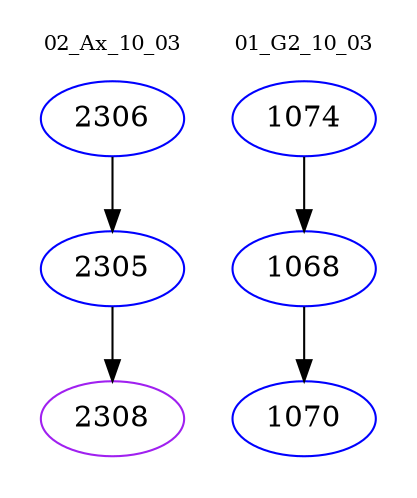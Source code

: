 digraph{
subgraph cluster_0 {
color = white
label = "02_Ax_10_03";
fontsize=10;
T0_2306 [label="2306", color="blue"]
T0_2306 -> T0_2305 [color="black"]
T0_2305 [label="2305", color="blue"]
T0_2305 -> T0_2308 [color="black"]
T0_2308 [label="2308", color="purple"]
}
subgraph cluster_1 {
color = white
label = "01_G2_10_03";
fontsize=10;
T1_1074 [label="1074", color="blue"]
T1_1074 -> T1_1068 [color="black"]
T1_1068 [label="1068", color="blue"]
T1_1068 -> T1_1070 [color="black"]
T1_1070 [label="1070", color="blue"]
}
}
